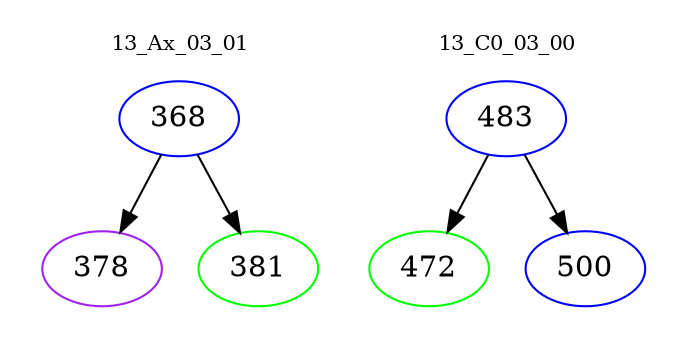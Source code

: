 digraph{
subgraph cluster_0 {
color = white
label = "13_Ax_03_01";
fontsize=10;
T0_368 [label="368", color="blue"]
T0_368 -> T0_378 [color="black"]
T0_378 [label="378", color="purple"]
T0_368 -> T0_381 [color="black"]
T0_381 [label="381", color="green"]
}
subgraph cluster_1 {
color = white
label = "13_C0_03_00";
fontsize=10;
T1_483 [label="483", color="blue"]
T1_483 -> T1_472 [color="black"]
T1_472 [label="472", color="green"]
T1_483 -> T1_500 [color="black"]
T1_500 [label="500", color="blue"]
}
}
